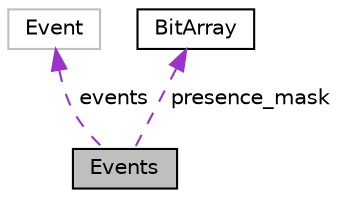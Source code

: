 digraph "Events"
{
 // LATEX_PDF_SIZE
  edge [fontname="Helvetica",fontsize="10",labelfontname="Helvetica",labelfontsize="10"];
  node [fontname="Helvetica",fontsize="10",shape=record];
  Node1 [label="Events",height=0.2,width=0.4,color="black", fillcolor="grey75", style="filled", fontcolor="black",tooltip=" "];
  Node2 -> Node1 [dir="back",color="darkorchid3",fontsize="10",style="dashed",label=" events" ];
  Node2 [label="Event",height=0.2,width=0.4,color="grey75", fillcolor="white", style="filled",URL="$structEvent.html",tooltip=" "];
  Node3 -> Node1 [dir="back",color="darkorchid3",fontsize="10",style="dashed",label=" presence_mask" ];
  Node3 [label="BitArray",height=0.2,width=0.4,color="black", fillcolor="white", style="filled",URL="$structBitArray.html",tooltip="The structure of a variable length array of bits."];
}

